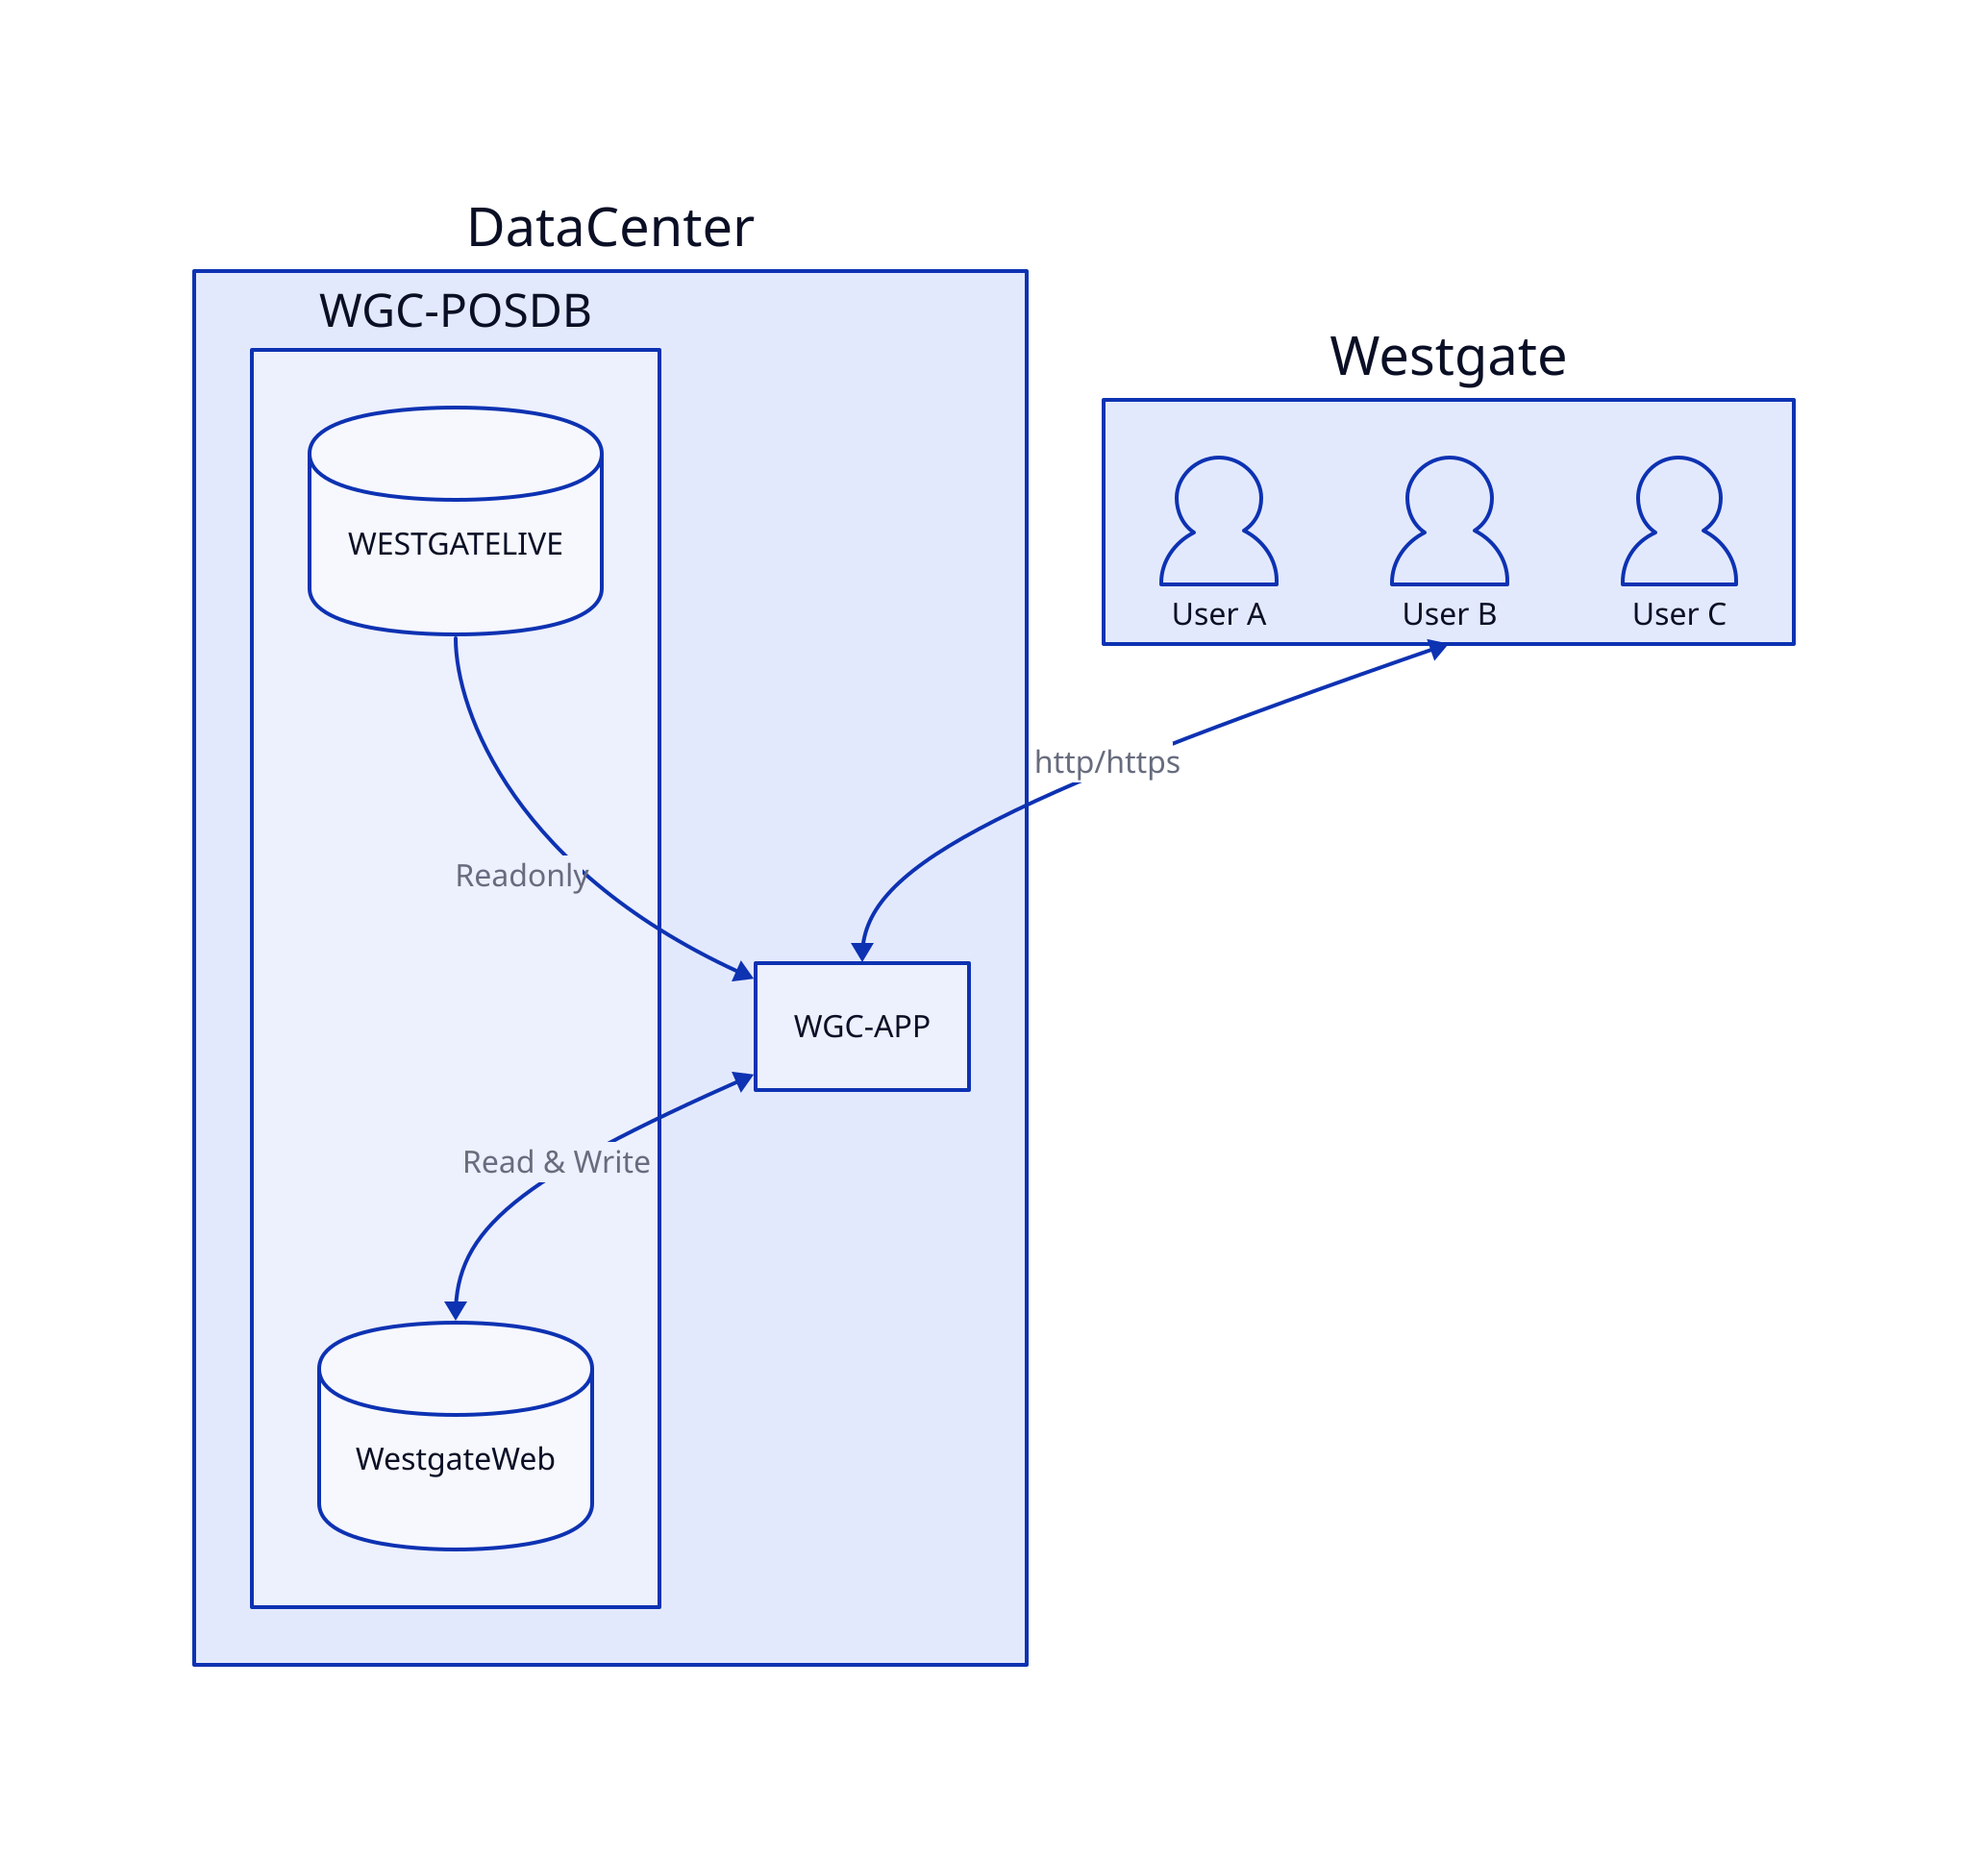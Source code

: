 Westgate: {
    User A
    User B
    User C
    User A.shape: person
    User B.shape: person
    User C.shape: person
}
DataCenter:{
    WGC-POSDB {
        WestgateWeb
        WESTGATELIVE
        WestgateWeb.shape: cylinder
        WESTGATELIVE.shape: cylinder
    }
    WGC-APP
}

Westgate <-> DataCenter.WGC-APP: http/https
DataCenter.WGC-App <-> DataCenter.WGC-POSDB.WestgateWeb: Read & Write
DataCenter.WGC-App <- DataCenter.WGC-POSDB.WESTGATELIVE: Readonly
